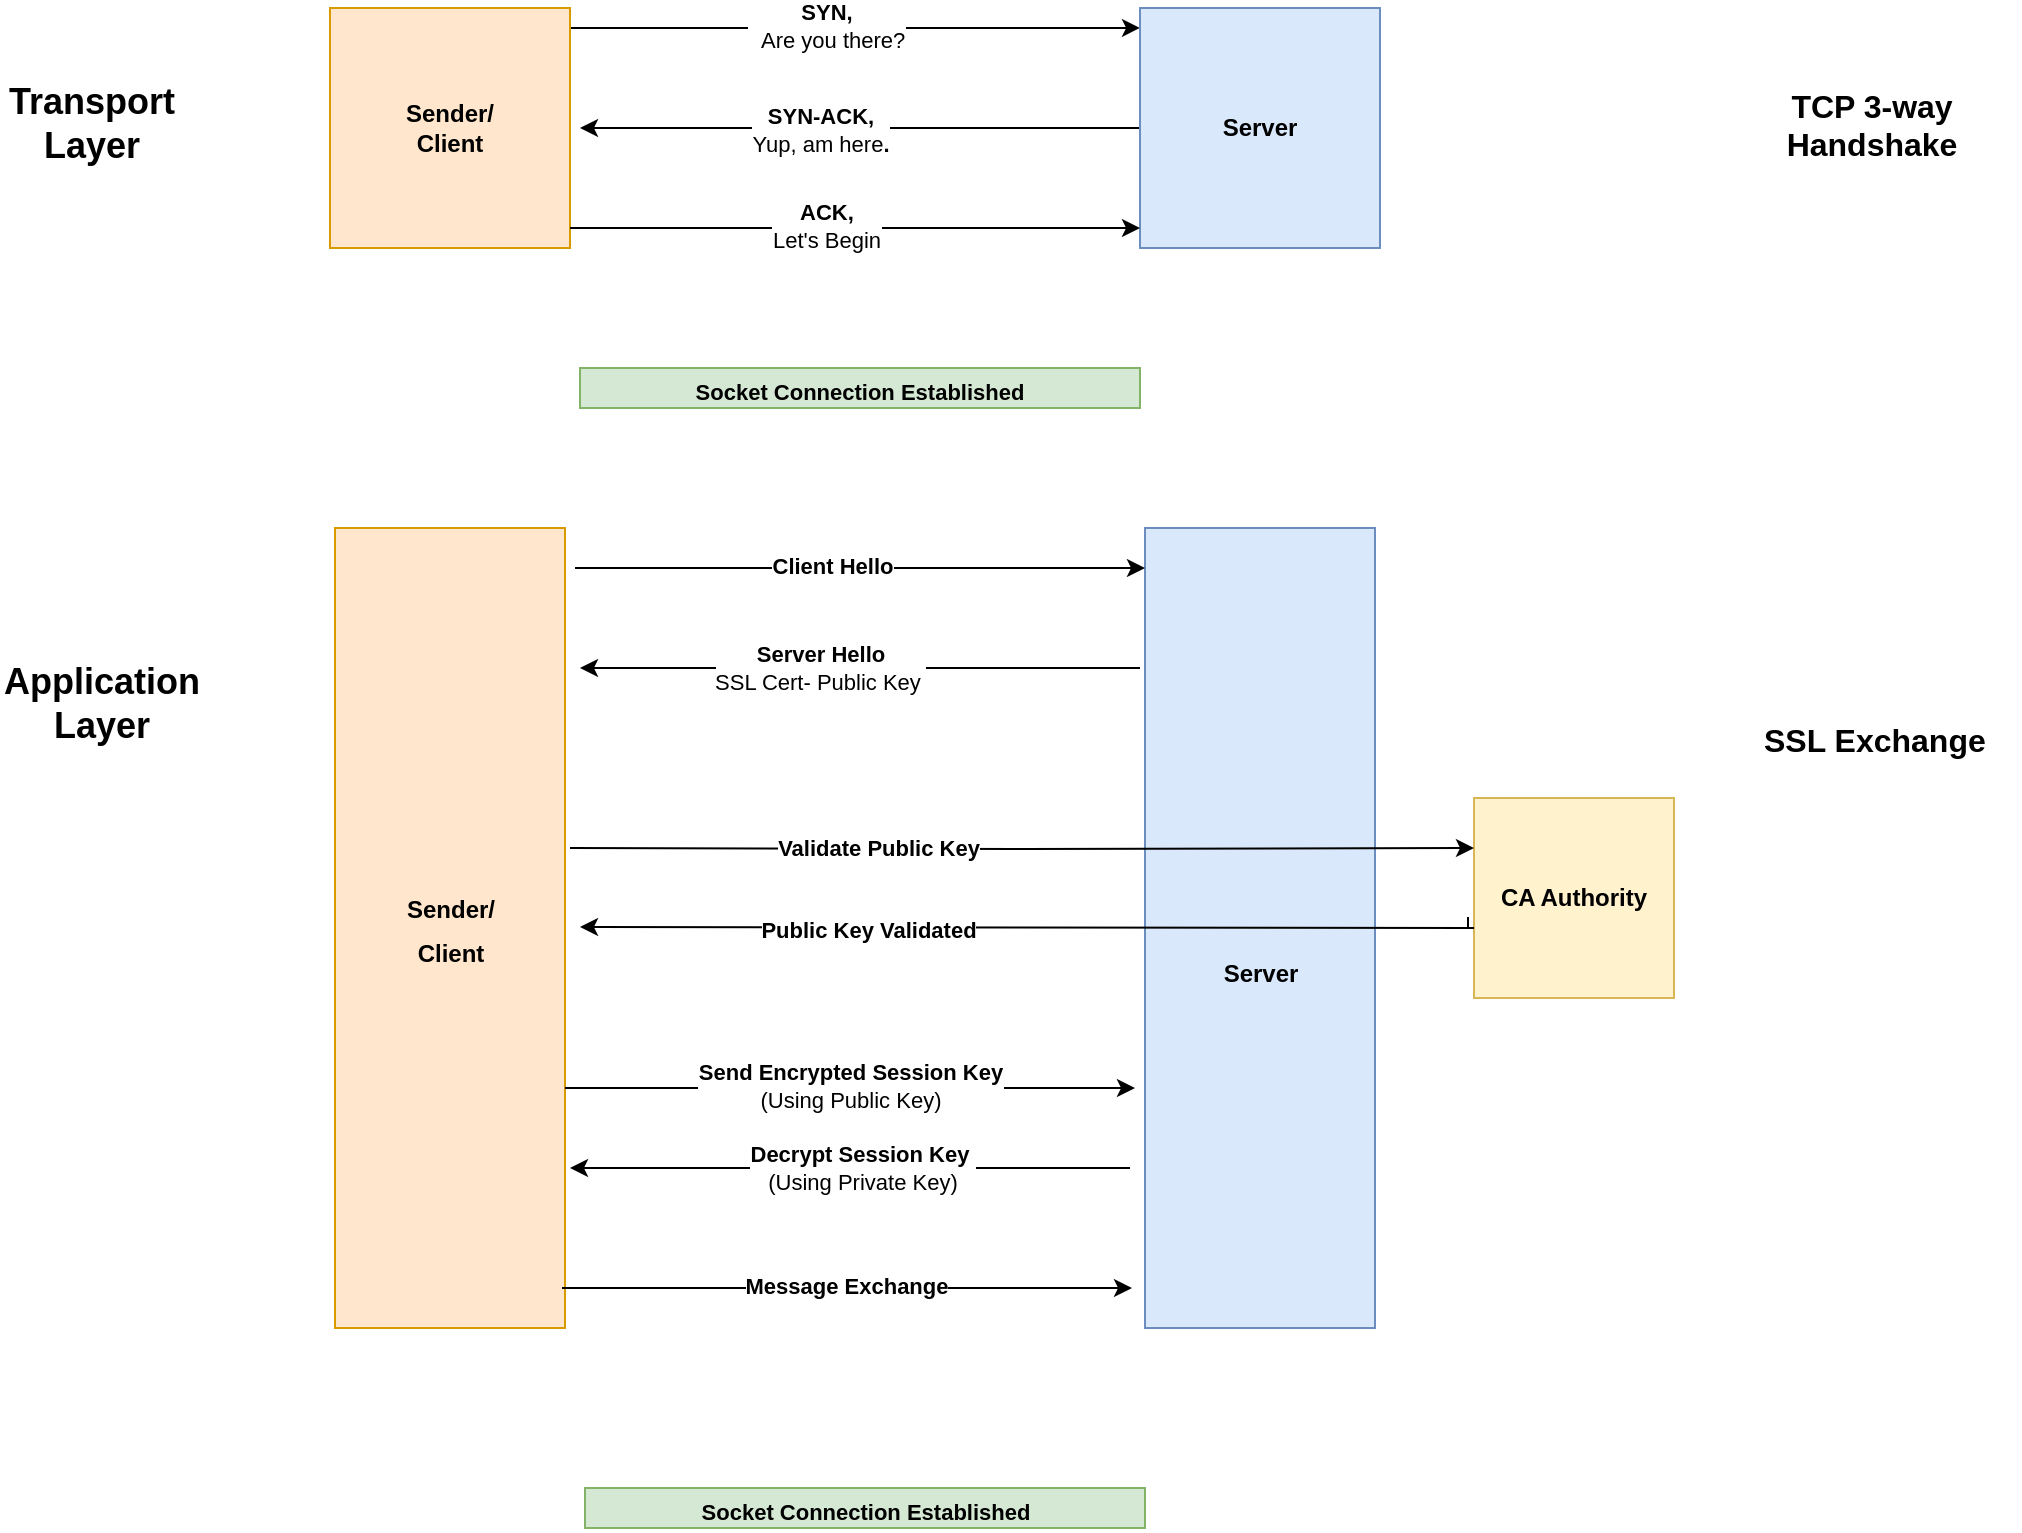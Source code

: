 <mxfile version="20.2.0" type="device"><diagram id="QwzPn4WZiocHbKuQGubR" name="Page-1"><mxGraphModel dx="1725" dy="421" grid="1" gridSize="10" guides="1" tooltips="1" connect="1" arrows="1" fold="1" page="1" pageScale="1" pageWidth="827" pageHeight="1169" math="0" shadow="0"><root><mxCell id="0"/><mxCell id="1" parent="0"/><mxCell id="GTrBYMii8WPQn2l_vIhw-7" style="edgeStyle=orthogonalEdgeStyle;rounded=0;orthogonalLoop=1;jettySize=auto;html=1;entryX=0;entryY=0.083;entryDx=0;entryDy=0;entryPerimeter=0;" edge="1" parent="1" source="GTrBYMii8WPQn2l_vIhw-1" target="GTrBYMii8WPQn2l_vIhw-3"><mxGeometry relative="1" as="geometry"><Array as="points"><mxPoint x="330" y="100"/><mxPoint x="330" y="100"/></Array></mxGeometry></mxCell><mxCell id="GTrBYMii8WPQn2l_vIhw-8" value="&lt;b&gt;SYN,&lt;br&gt;&amp;nbsp;&amp;nbsp;&lt;/b&gt;Are you there?" style="edgeLabel;html=1;align=center;verticalAlign=middle;resizable=0;points=[];" vertex="1" connectable="0" parent="GTrBYMii8WPQn2l_vIhw-7"><mxGeometry x="-0.102" y="1" relative="1" as="geometry"><mxPoint as="offset"/></mxGeometry></mxCell><mxCell id="GTrBYMii8WPQn2l_vIhw-1" value="&lt;b&gt;Sender/&lt;br&gt;Client&lt;/b&gt;" style="whiteSpace=wrap;html=1;aspect=fixed;fillColor=#ffe6cc;strokeColor=#d79b00;" vertex="1" parent="1"><mxGeometry x="155" y="90" width="120" height="120" as="geometry"/></mxCell><mxCell id="GTrBYMii8WPQn2l_vIhw-11" style="edgeStyle=orthogonalEdgeStyle;rounded=0;orthogonalLoop=1;jettySize=auto;html=1;" edge="1" parent="1" source="GTrBYMii8WPQn2l_vIhw-3"><mxGeometry relative="1" as="geometry"><mxPoint x="280" y="150" as="targetPoint"/></mxGeometry></mxCell><mxCell id="GTrBYMii8WPQn2l_vIhw-12" value="&lt;b&gt;SYN-ACK, &lt;br&gt;&lt;/b&gt;Yup, am here&lt;b&gt;.&lt;/b&gt;" style="edgeLabel;html=1;align=center;verticalAlign=middle;resizable=0;points=[];" vertex="1" connectable="0" parent="GTrBYMii8WPQn2l_vIhw-11"><mxGeometry x="0.279" y="-4" relative="1" as="geometry"><mxPoint x="19" y="4" as="offset"/></mxGeometry></mxCell><mxCell id="GTrBYMii8WPQn2l_vIhw-3" value="&lt;b&gt;Server&lt;/b&gt;" style="whiteSpace=wrap;html=1;aspect=fixed;fillColor=#dae8fc;strokeColor=#6c8ebf;" vertex="1" parent="1"><mxGeometry x="560" y="90" width="120" height="120" as="geometry"/></mxCell><mxCell id="GTrBYMii8WPQn2l_vIhw-9" style="edgeStyle=orthogonalEdgeStyle;rounded=0;orthogonalLoop=1;jettySize=auto;html=1;entryX=0;entryY=0.083;entryDx=0;entryDy=0;entryPerimeter=0;" edge="1" parent="1"><mxGeometry relative="1" as="geometry"><mxPoint x="275" y="200.04" as="sourcePoint"/><mxPoint x="560" y="200.0" as="targetPoint"/><Array as="points"><mxPoint x="330" y="200.04"/><mxPoint x="330" y="200.04"/></Array></mxGeometry></mxCell><mxCell id="GTrBYMii8WPQn2l_vIhw-10" value="&lt;b&gt;ACK,&lt;br&gt;&lt;/b&gt;Let's Begin" style="edgeLabel;html=1;align=center;verticalAlign=middle;resizable=0;points=[];" vertex="1" connectable="0" parent="GTrBYMii8WPQn2l_vIhw-9"><mxGeometry x="-0.102" y="1" relative="1" as="geometry"><mxPoint as="offset"/></mxGeometry></mxCell><mxCell id="GTrBYMii8WPQn2l_vIhw-13" value="&lt;div style=&quot;text-align: center;&quot;&gt;&lt;span style=&quot;background-color: initial;&quot;&gt;&lt;b style=&quot;&quot;&gt;&lt;font style=&quot;font-size: 16px;&quot;&gt;TCP 3-way Handshake&lt;/font&gt;&lt;/b&gt;&lt;/span&gt;&lt;/div&gt;" style="text;whiteSpace=wrap;html=1;" vertex="1" parent="1"><mxGeometry x="860" y="122.5" width="130" height="55" as="geometry"/></mxCell><mxCell id="GTrBYMii8WPQn2l_vIhw-15" value="&lt;b style=&quot;font-size: 12px;&quot;&gt;Sender/&lt;br&gt;Client&lt;/b&gt;" style="rounded=0;whiteSpace=wrap;html=1;fontSize=18;direction=south;fillColor=#ffe6cc;strokeColor=#d79b00;" vertex="1" parent="1"><mxGeometry x="157.5" y="350" width="115" height="400" as="geometry"/></mxCell><mxCell id="GTrBYMii8WPQn2l_vIhw-16" value="&lt;font style=&quot;font-size: 11px;&quot;&gt;&lt;b&gt;Socket Connection Established&lt;/b&gt;&lt;/font&gt;" style="rounded=0;whiteSpace=wrap;html=1;fontSize=18;fillColor=#d5e8d4;strokeColor=#82b366;" vertex="1" parent="1"><mxGeometry x="280" y="270" width="280" height="20" as="geometry"/></mxCell><mxCell id="GTrBYMii8WPQn2l_vIhw-17" value="&lt;font style=&quot;font-size: 11px;&quot;&gt;&lt;b&gt;Socket Connection Established&lt;/b&gt;&lt;/font&gt;" style="rounded=0;whiteSpace=wrap;html=1;fontSize=18;fillColor=#d5e8d4;strokeColor=#82b366;" vertex="1" parent="1"><mxGeometry x="282.5" y="830" width="280" height="20" as="geometry"/></mxCell><mxCell id="GTrBYMii8WPQn2l_vIhw-19" value="&lt;span style=&quot;font-size: 12px;&quot;&gt;&lt;b&gt;&lt;br&gt;&lt;br&gt;Server&lt;/b&gt;&lt;/span&gt;" style="rounded=0;whiteSpace=wrap;html=1;fontSize=18;direction=south;fillColor=#dae8fc;strokeColor=#6c8ebf;" vertex="1" parent="1"><mxGeometry x="562.5" y="350" width="115" height="400" as="geometry"/></mxCell><mxCell id="GTrBYMii8WPQn2l_vIhw-20" value="&lt;div style=&quot;text-align: center;&quot;&gt;&lt;span style=&quot;background-color: initial;&quot;&gt;&lt;b style=&quot;&quot;&gt;&lt;font style=&quot;font-size: 18px;&quot;&gt;Transport Layer&lt;/font&gt;&lt;/b&gt;&lt;/span&gt;&lt;/div&gt;" style="text;whiteSpace=wrap;html=1;" vertex="1" parent="1"><mxGeometry x="-10" y="120" width="90" height="50" as="geometry"/></mxCell><mxCell id="GTrBYMii8WPQn2l_vIhw-21" style="edgeStyle=orthogonalEdgeStyle;rounded=0;orthogonalLoop=1;jettySize=auto;html=1;entryX=0;entryY=0.083;entryDx=0;entryDy=0;entryPerimeter=0;" edge="1" parent="1"><mxGeometry relative="1" as="geometry"><mxPoint x="277.5" y="370.04" as="sourcePoint"/><mxPoint x="562.5" y="370" as="targetPoint"/><Array as="points"><mxPoint x="332.5" y="370.04"/><mxPoint x="332.5" y="370.04"/></Array></mxGeometry></mxCell><mxCell id="GTrBYMii8WPQn2l_vIhw-22" value="&lt;b&gt;Client Hello&lt;br&gt;&lt;/b&gt;" style="edgeLabel;html=1;align=center;verticalAlign=middle;resizable=0;points=[];" vertex="1" connectable="0" parent="GTrBYMii8WPQn2l_vIhw-21"><mxGeometry x="-0.102" y="1" relative="1" as="geometry"><mxPoint as="offset"/></mxGeometry></mxCell><mxCell id="GTrBYMii8WPQn2l_vIhw-23" style="edgeStyle=orthogonalEdgeStyle;rounded=0;orthogonalLoop=1;jettySize=auto;html=1;" edge="1" parent="1"><mxGeometry relative="1" as="geometry"><mxPoint x="280" y="420" as="targetPoint"/><mxPoint x="560" y="420" as="sourcePoint"/></mxGeometry></mxCell><mxCell id="GTrBYMii8WPQn2l_vIhw-24" value="&lt;b&gt;Server Hello&lt;br&gt;&lt;/b&gt;SSL Cert- Public Key&amp;nbsp;" style="edgeLabel;html=1;align=center;verticalAlign=middle;resizable=0;points=[];" vertex="1" connectable="0" parent="GTrBYMii8WPQn2l_vIhw-23"><mxGeometry x="0.279" y="-4" relative="1" as="geometry"><mxPoint x="19" y="4" as="offset"/></mxGeometry></mxCell><mxCell id="GTrBYMii8WPQn2l_vIhw-25" value="&lt;b&gt;CA Authority&lt;/b&gt;" style="whiteSpace=wrap;html=1;aspect=fixed;fillColor=#fff2cc;strokeColor=#d6b656;" vertex="1" parent="1"><mxGeometry x="727" y="485" width="100" height="100" as="geometry"/></mxCell><mxCell id="GTrBYMii8WPQn2l_vIhw-27" style="edgeStyle=orthogonalEdgeStyle;rounded=0;orthogonalLoop=1;jettySize=auto;html=1;entryX=0;entryY=0.25;entryDx=0;entryDy=0;" edge="1" parent="1" target="GTrBYMii8WPQn2l_vIhw-25"><mxGeometry relative="1" as="geometry"><mxPoint x="275" y="510.04" as="sourcePoint"/><mxPoint x="560" y="510" as="targetPoint"/><Array as="points"/></mxGeometry></mxCell><mxCell id="GTrBYMii8WPQn2l_vIhw-28" value="&lt;b&gt;Validate Public Key&lt;/b&gt;" style="edgeLabel;html=1;align=center;verticalAlign=middle;resizable=0;points=[];" vertex="1" connectable="0" parent="GTrBYMii8WPQn2l_vIhw-27"><mxGeometry x="-0.102" y="1" relative="1" as="geometry"><mxPoint x="-49" as="offset"/></mxGeometry></mxCell><mxCell id="GTrBYMii8WPQn2l_vIhw-30" style="edgeStyle=orthogonalEdgeStyle;rounded=0;orthogonalLoop=1;jettySize=auto;html=1;exitX=-0.03;exitY=0.595;exitDx=0;exitDy=0;exitPerimeter=0;" edge="1" parent="1" source="GTrBYMii8WPQn2l_vIhw-25"><mxGeometry relative="1" as="geometry"><mxPoint x="280" y="549.5" as="targetPoint"/><mxPoint x="560" y="549.5" as="sourcePoint"/><Array as="points"><mxPoint x="727" y="550"/><mxPoint x="505" y="550"/></Array></mxGeometry></mxCell><mxCell id="GTrBYMii8WPQn2l_vIhw-31" value="&lt;b&gt;Public Key Validated&lt;/b&gt;" style="edgeLabel;html=1;align=center;verticalAlign=middle;resizable=0;points=[];" vertex="1" connectable="0" parent="GTrBYMii8WPQn2l_vIhw-30"><mxGeometry x="0.279" y="-4" relative="1" as="geometry"><mxPoint x="-20" y="5" as="offset"/></mxGeometry></mxCell><mxCell id="GTrBYMii8WPQn2l_vIhw-35" style="edgeStyle=orthogonalEdgeStyle;rounded=0;orthogonalLoop=1;jettySize=auto;html=1;entryX=0;entryY=0.083;entryDx=0;entryDy=0;entryPerimeter=0;" edge="1" parent="1"><mxGeometry relative="1" as="geometry"><mxPoint x="272.5" y="630.04" as="sourcePoint"/><mxPoint x="557.5" y="630" as="targetPoint"/><Array as="points"><mxPoint x="327.5" y="630.04"/><mxPoint x="327.5" y="630.04"/></Array></mxGeometry></mxCell><mxCell id="GTrBYMii8WPQn2l_vIhw-36" value="&lt;b&gt;Send Encrypted Session Key&lt;/b&gt;&lt;br&gt;(Using Public Key)" style="edgeLabel;html=1;align=center;verticalAlign=middle;resizable=0;points=[];" vertex="1" connectable="0" parent="GTrBYMii8WPQn2l_vIhw-35"><mxGeometry x="-0.102" y="1" relative="1" as="geometry"><mxPoint x="14" as="offset"/></mxGeometry></mxCell><mxCell id="GTrBYMii8WPQn2l_vIhw-39" style="edgeStyle=orthogonalEdgeStyle;rounded=0;orthogonalLoop=1;jettySize=auto;html=1;" edge="1" parent="1"><mxGeometry relative="1" as="geometry"><mxPoint x="275" y="670" as="targetPoint"/><mxPoint x="555" y="670" as="sourcePoint"/></mxGeometry></mxCell><mxCell id="GTrBYMii8WPQn2l_vIhw-40" value="&lt;b&gt;Decrypt Session Key&amp;nbsp;&lt;/b&gt;&lt;br&gt;(Using Private Key)" style="edgeLabel;html=1;align=center;verticalAlign=middle;resizable=0;points=[];" vertex="1" connectable="0" parent="GTrBYMii8WPQn2l_vIhw-39"><mxGeometry x="0.279" y="-4" relative="1" as="geometry"><mxPoint x="45" y="4" as="offset"/></mxGeometry></mxCell><mxCell id="GTrBYMii8WPQn2l_vIhw-43" style="edgeStyle=orthogonalEdgeStyle;rounded=0;orthogonalLoop=1;jettySize=auto;html=1;entryX=0;entryY=0.083;entryDx=0;entryDy=0;entryPerimeter=0;" edge="1" parent="1"><mxGeometry relative="1" as="geometry"><mxPoint x="271" y="730.04" as="sourcePoint"/><mxPoint x="556" y="730" as="targetPoint"/><Array as="points"><mxPoint x="326" y="730.04"/><mxPoint x="326" y="730.04"/></Array></mxGeometry></mxCell><mxCell id="GTrBYMii8WPQn2l_vIhw-44" value="&lt;b&gt;Message Exchange&lt;/b&gt;" style="edgeLabel;html=1;align=center;verticalAlign=middle;resizable=0;points=[];" vertex="1" connectable="0" parent="GTrBYMii8WPQn2l_vIhw-43"><mxGeometry x="-0.102" y="1" relative="1" as="geometry"><mxPoint x="14" as="offset"/></mxGeometry></mxCell><mxCell id="GTrBYMii8WPQn2l_vIhw-45" value="&lt;div style=&quot;text-align: center;&quot;&gt;&lt;span style=&quot;background-color: initial;&quot;&gt;&lt;b style=&quot;&quot;&gt;&lt;font style=&quot;font-size: 18px;&quot;&gt;Application Layer&lt;/font&gt;&lt;/b&gt;&lt;/span&gt;&lt;/div&gt;" style="text;whiteSpace=wrap;html=1;" vertex="1" parent="1"><mxGeometry x="-10" y="410" width="90" height="50" as="geometry"/></mxCell><mxCell id="GTrBYMii8WPQn2l_vIhw-46" value="&lt;div style=&quot;text-align: center;&quot;&gt;&lt;span style=&quot;background-color: initial;&quot;&gt;&lt;b style=&quot;&quot;&gt;&lt;font style=&quot;font-size: 16px;&quot;&gt;SSL Exchange&lt;/font&gt;&lt;/b&gt;&lt;/span&gt;&lt;/div&gt;" style="text;whiteSpace=wrap;html=1;" vertex="1" parent="1"><mxGeometry x="870" y="440" width="130" height="55" as="geometry"/></mxCell></root></mxGraphModel></diagram></mxfile>